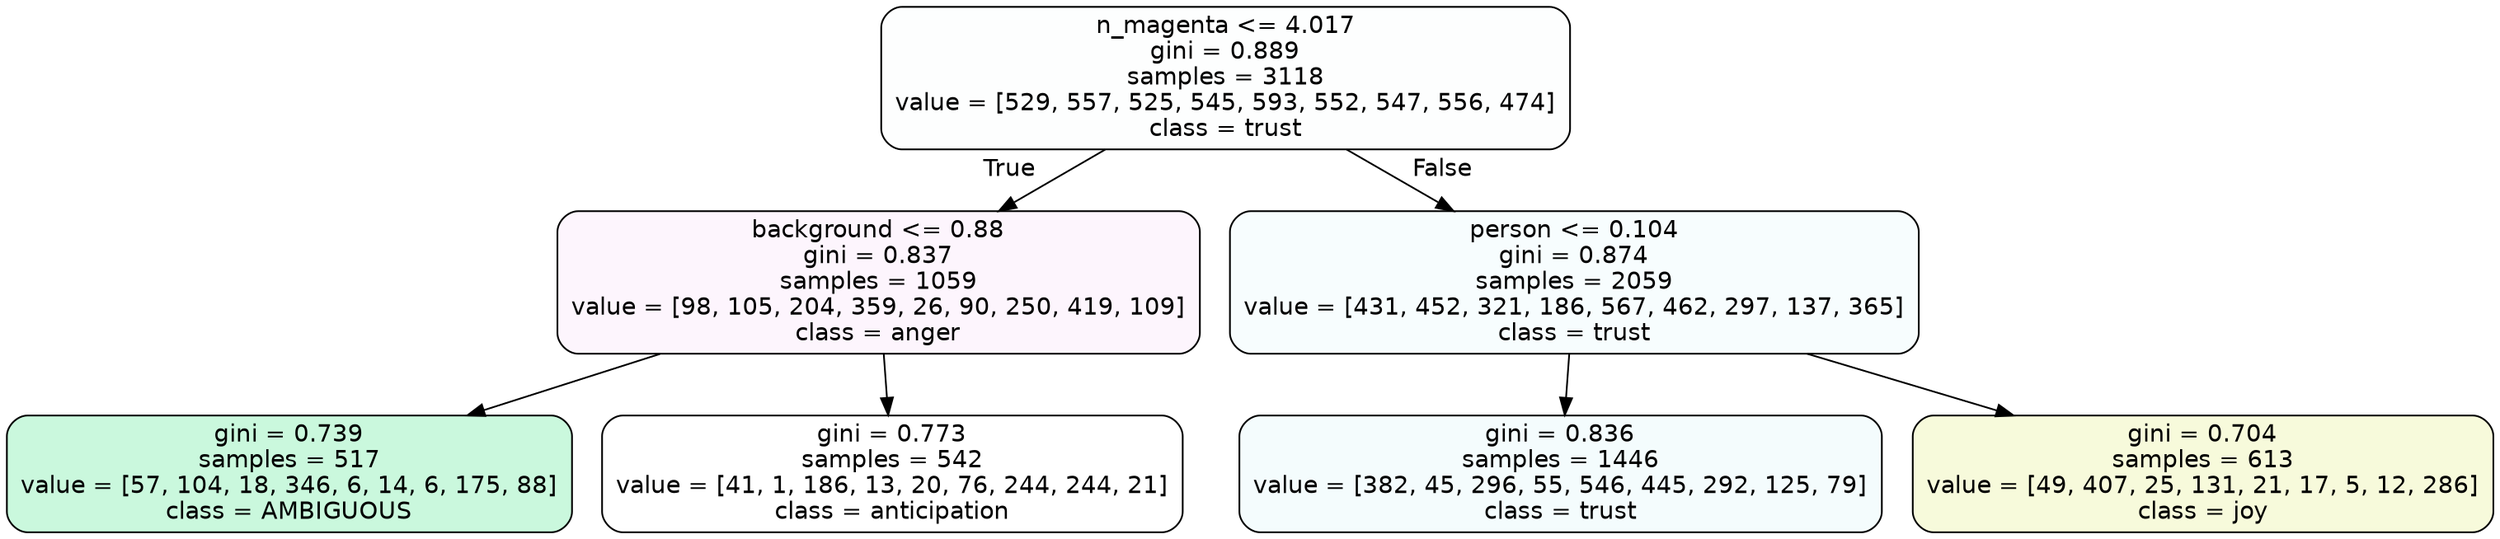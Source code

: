 digraph Tree {
node [shape=box, style="filled, rounded", color="black", fontname=helvetica] ;
edge [fontname=helvetica] ;
0 [label="n_magenta <= 4.017\ngini = 0.889\nsamples = 3118\nvalue = [529, 557, 525, 545, 593, 552, 547, 556, 474]\nclass = trust", fillcolor="#39d7e502"] ;
1 [label="background <= 0.88\ngini = 0.837\nsamples = 1059\nvalue = [98, 105, 204, 359, 26, 90, 250, 419, 109]\nclass = anger", fillcolor="#e539d70c"] ;
0 -> 1 [labeldistance=2.5, labelangle=45, headlabel="True"] ;
2 [label="gini = 0.739\nsamples = 517\nvalue = [57, 104, 18, 346, 6, 14, 6, 175, 88]\nclass = AMBIGUOUS", fillcolor="#39e58144"] ;
1 -> 2 ;
3 [label="gini = 0.773\nsamples = 542\nvalue = [41, 1, 186, 13, 20, 76, 244, 244, 21]\nclass = anticipation", fillcolor="#8139e500"] ;
1 -> 3 ;
4 [label="person <= 0.104\ngini = 0.874\nsamples = 2059\nvalue = [431, 452, 321, 186, 567, 462, 297, 137, 365]\nclass = trust", fillcolor="#39d7e50a"] ;
0 -> 4 [labeldistance=2.5, labelangle=-45, headlabel="False"] ;
5 [label="gini = 0.836\nsamples = 1446\nvalue = [382, 45, 296, 55, 546, 445, 292, 125, 79]\nclass = trust", fillcolor="#39d7e50e"] ;
4 -> 5 ;
6 [label="gini = 0.704\nsamples = 613\nvalue = [49, 407, 25, 131, 21, 17, 5, 12, 286]\nclass = joy", fillcolor="#d7e5392e"] ;
4 -> 6 ;
}